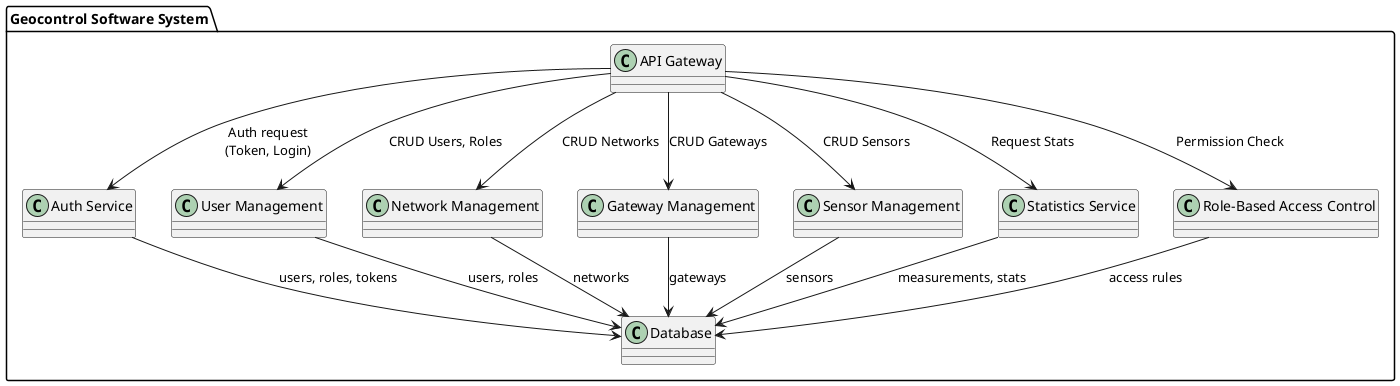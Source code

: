 @startuml
!define RECTANGLE class

package "Geocontrol Software System" {

  RECTANGLE "API Gateway" as ApiGateway
  RECTANGLE "Auth Service" as AuthService
  RECTANGLE "User Management" as UserService
  RECTANGLE "Network Management" as NetworkService
  RECTANGLE "Gateway Management" as GatewayService
  RECTANGLE "Sensor Management" as SensorService
  RECTANGLE "Statistics Service" as StatisticsService
  RECTANGLE "Role-Based Access Control" as RBAC
  RECTANGLE "Database" as DB

  ' API Gateway routing
  ApiGateway --> AuthService : Auth request\n(Token, Login)
  ApiGateway --> UserService : CRUD Users, Roles
  ApiGateway --> NetworkService : CRUD Networks
  ApiGateway --> GatewayService : CRUD Gateways
  ApiGateway --> SensorService : CRUD Sensors
  ApiGateway --> StatisticsService : Request Stats
  ApiGateway --> RBAC : Permission Check

  ' Services interacting with the DB
  AuthService --> DB : users, roles, tokens
  UserService --> DB : users, roles
  NetworkService --> DB : networks
  GatewayService --> DB : gateways
  SensorService --> DB : sensors
  StatisticsService --> DB : measurements, stats
  RBAC --> DB : access rules
}

@enduml
